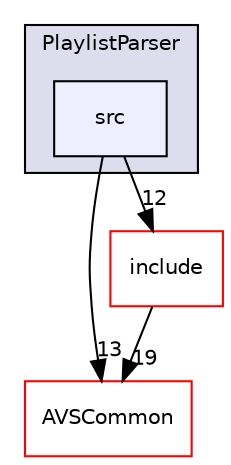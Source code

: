 digraph "/workplace/avs-device-sdk/PlaylistParser/src" {
  compound=true
  node [ fontsize="10", fontname="Helvetica"];
  edge [ labelfontsize="10", labelfontname="Helvetica"];
  subgraph clusterdir_655fbec917b1f23289d3ed8ec9803bf1 {
    graph [ bgcolor="#ddddee", pencolor="black", label="PlaylistParser" fontname="Helvetica", fontsize="10", URL="dir_655fbec917b1f23289d3ed8ec9803bf1.html"]
  dir_625880adbff518e99f53035dcc4daae5 [shape=box, label="src", style="filled", fillcolor="#eeeeff", pencolor="black", URL="dir_625880adbff518e99f53035dcc4daae5.html"];
  }
  dir_13e65effb2bde530b17b3d5eefcd0266 [shape=box label="AVSCommon" fillcolor="white" style="filled" color="red" URL="dir_13e65effb2bde530b17b3d5eefcd0266.html"];
  dir_057ee5c37ac9c880ef5f0b623529f2e3 [shape=box label="include" fillcolor="white" style="filled" color="red" URL="dir_057ee5c37ac9c880ef5f0b623529f2e3.html"];
  dir_625880adbff518e99f53035dcc4daae5->dir_13e65effb2bde530b17b3d5eefcd0266 [headlabel="13", labeldistance=1.5 headhref="dir_000268_000015.html"];
  dir_625880adbff518e99f53035dcc4daae5->dir_057ee5c37ac9c880ef5f0b623529f2e3 [headlabel="12", labeldistance=1.5 headhref="dir_000268_000266.html"];
  dir_057ee5c37ac9c880ef5f0b623529f2e3->dir_13e65effb2bde530b17b3d5eefcd0266 [headlabel="19", labeldistance=1.5 headhref="dir_000266_000015.html"];
}
